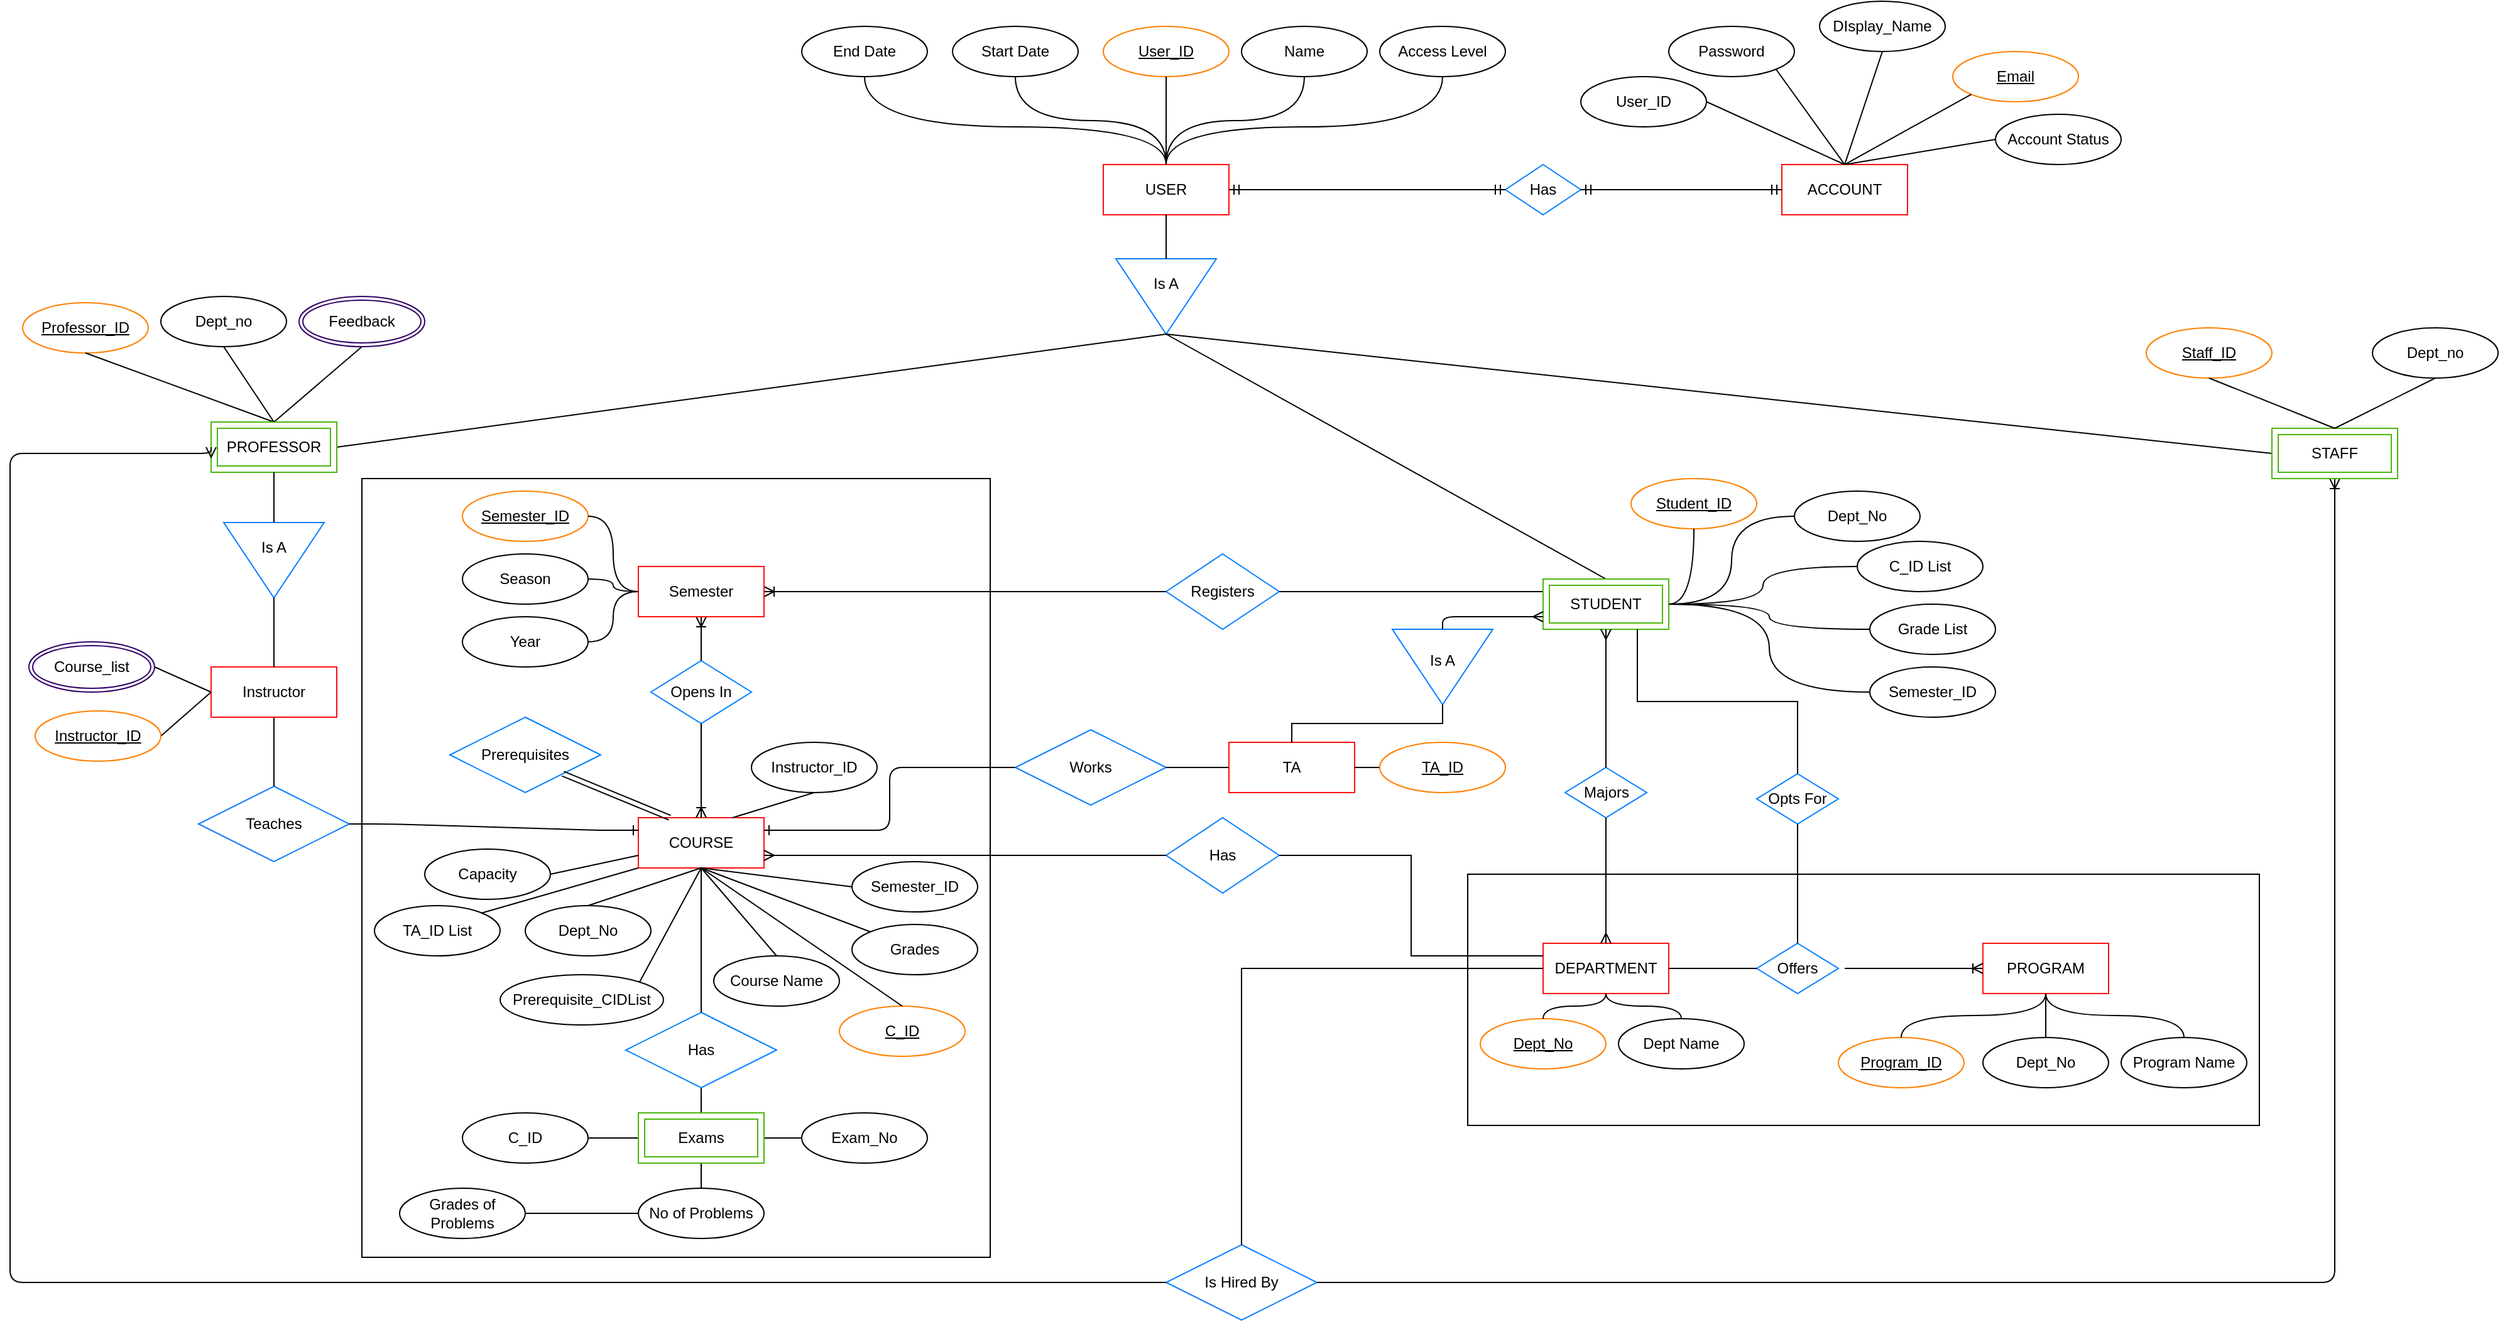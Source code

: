 <mxfile version="12.8.1" type="device"><diagram id="3O5Ed2rBPU1jl6NDNWQ3" name="Page-1"><mxGraphModel dx="1449" dy="684" grid="1" gridSize="10" guides="1" tooltips="1" connect="1" arrows="1" fold="1" page="1" pageScale="1" pageWidth="850" pageHeight="1100" math="0" shadow="0"><root><mxCell id="0"/><mxCell id="1" parent="0"/><mxCell id="qPKZHBWJ75h0LI51teqi-63" value="" style="rounded=0;whiteSpace=wrap;html=1;" parent="1" vertex="1"><mxGeometry x="1470" y="720" width="630" height="200" as="geometry"/></mxCell><mxCell id="MJe1ZWi5OxyNllu6gjqM-117" value="" style="rounded=0;whiteSpace=wrap;html=1;" parent="1" vertex="1"><mxGeometry x="590" y="405" width="500" height="620" as="geometry"/></mxCell><mxCell id="MJe1ZWi5OxyNllu6gjqM-1" value="USER" style="whiteSpace=wrap;html=1;align=center;strokeColor=#FC0F0F;" parent="1" vertex="1"><mxGeometry x="1180" y="155" width="100" height="40" as="geometry"/></mxCell><mxCell id="MJe1ZWi5OxyNllu6gjqM-2" value="User_ID" style="ellipse;whiteSpace=wrap;html=1;align=center;fontStyle=4;strokeColor=#FF8000;" parent="1" vertex="1"><mxGeometry x="1180" y="45" width="100" height="40" as="geometry"/></mxCell><mxCell id="MJe1ZWi5OxyNllu6gjqM-3" value="Start Date" style="ellipse;whiteSpace=wrap;html=1;align=center;" parent="1" vertex="1"><mxGeometry x="1060" y="45" width="100" height="40" as="geometry"/></mxCell><mxCell id="MJe1ZWi5OxyNllu6gjqM-4" value="End Date" style="ellipse;whiteSpace=wrap;html=1;align=center;" parent="1" vertex="1"><mxGeometry x="940" y="45" width="100" height="40" as="geometry"/></mxCell><mxCell id="MJe1ZWi5OxyNllu6gjqM-8" value="Name" style="ellipse;whiteSpace=wrap;html=1;align=center;" parent="1" vertex="1"><mxGeometry x="1290" y="45" width="100" height="40" as="geometry"/></mxCell><mxCell id="MJe1ZWi5OxyNllu6gjqM-9" value="Access Level" style="ellipse;whiteSpace=wrap;html=1;align=center;" parent="1" vertex="1"><mxGeometry x="1400" y="45" width="100" height="40" as="geometry"/></mxCell><mxCell id="MJe1ZWi5OxyNllu6gjqM-21" value="" style="endArrow=none;html=1;rounded=0;exitX=0.5;exitY=1;exitDx=0;exitDy=0;entryX=0.5;entryY=0;entryDx=0;entryDy=0;edgeStyle=orthogonalEdgeStyle;curved=1;" parent="1" source="MJe1ZWi5OxyNllu6gjqM-4" target="MJe1ZWi5OxyNllu6gjqM-1" edge="1"><mxGeometry relative="1" as="geometry"><mxPoint x="1100" y="285" as="sourcePoint"/><mxPoint x="1260" y="285" as="targetPoint"/><Array as="points"><mxPoint x="990" y="125"/><mxPoint x="1230" y="125"/></Array></mxGeometry></mxCell><mxCell id="MJe1ZWi5OxyNllu6gjqM-22" value="" style="endArrow=none;html=1;rounded=0;exitX=0.5;exitY=1;exitDx=0;exitDy=0;entryX=0.5;entryY=0;entryDx=0;entryDy=0;edgeStyle=orthogonalEdgeStyle;curved=1;" parent="1" source="MJe1ZWi5OxyNllu6gjqM-3" target="MJe1ZWi5OxyNllu6gjqM-1" edge="1"><mxGeometry relative="1" as="geometry"><mxPoint x="1100" y="285" as="sourcePoint"/><mxPoint x="1260" y="285" as="targetPoint"/></mxGeometry></mxCell><mxCell id="MJe1ZWi5OxyNllu6gjqM-23" value="" style="endArrow=none;html=1;rounded=0;exitX=0.5;exitY=1;exitDx=0;exitDy=0;entryX=0.5;entryY=0;entryDx=0;entryDy=0;" parent="1" source="MJe1ZWi5OxyNllu6gjqM-2" target="MJe1ZWi5OxyNllu6gjqM-1" edge="1"><mxGeometry relative="1" as="geometry"><mxPoint x="1100" y="285" as="sourcePoint"/><mxPoint x="1260" y="285" as="targetPoint"/></mxGeometry></mxCell><mxCell id="MJe1ZWi5OxyNllu6gjqM-24" value="" style="endArrow=none;html=1;rounded=0;exitX=0.5;exitY=0;exitDx=0;exitDy=0;entryX=0.5;entryY=1;entryDx=0;entryDy=0;edgeStyle=orthogonalEdgeStyle;curved=1;" parent="1" source="MJe1ZWi5OxyNllu6gjqM-1" target="MJe1ZWi5OxyNllu6gjqM-8" edge="1"><mxGeometry relative="1" as="geometry"><mxPoint x="1100" y="285" as="sourcePoint"/><mxPoint x="1260" y="285" as="targetPoint"/></mxGeometry></mxCell><mxCell id="MJe1ZWi5OxyNllu6gjqM-25" value="" style="endArrow=none;html=1;rounded=0;entryX=0.5;entryY=1;entryDx=0;entryDy=0;exitX=0.5;exitY=0;exitDx=0;exitDy=0;edgeStyle=orthogonalEdgeStyle;curved=1;" parent="1" source="MJe1ZWi5OxyNllu6gjqM-1" target="MJe1ZWi5OxyNllu6gjqM-9" edge="1"><mxGeometry relative="1" as="geometry"><mxPoint x="1100" y="285" as="sourcePoint"/><mxPoint x="1260" y="285" as="targetPoint"/><Array as="points"><mxPoint x="1230" y="125"/><mxPoint x="1450" y="125"/></Array></mxGeometry></mxCell><mxCell id="MJe1ZWi5OxyNllu6gjqM-26" value="ACCOUNT" style="whiteSpace=wrap;html=1;align=center;strokeColor=#FC0F0F;" parent="1" vertex="1"><mxGeometry x="1720" y="155" width="100" height="40" as="geometry"/></mxCell><mxCell id="MJe1ZWi5OxyNllu6gjqM-27" value="Has" style="shape=rhombus;perimeter=rhombusPerimeter;whiteSpace=wrap;html=1;align=center;strokeColor=#007FFF;" parent="1" vertex="1"><mxGeometry x="1500" y="155" width="60" height="40" as="geometry"/></mxCell><mxCell id="MJe1ZWi5OxyNllu6gjqM-28" value="" style="edgeStyle=entityRelationEdgeStyle;fontSize=12;html=1;endArrow=ERmandOne;startArrow=ERmandOne;exitX=1;exitY=0.5;exitDx=0;exitDy=0;entryX=0;entryY=0.5;entryDx=0;entryDy=0;" parent="1" source="MJe1ZWi5OxyNllu6gjqM-1" target="MJe1ZWi5OxyNllu6gjqM-27" edge="1"><mxGeometry width="100" height="100" relative="1" as="geometry"><mxPoint x="1340" y="305" as="sourcePoint"/><mxPoint x="1440" y="205" as="targetPoint"/></mxGeometry></mxCell><mxCell id="MJe1ZWi5OxyNllu6gjqM-29" value="" style="edgeStyle=entityRelationEdgeStyle;fontSize=12;html=1;endArrow=ERmandOne;startArrow=ERmandOne;exitX=1;exitY=0.5;exitDx=0;exitDy=0;entryX=0;entryY=0.5;entryDx=0;entryDy=0;" parent="1" source="MJe1ZWi5OxyNllu6gjqM-27" target="MJe1ZWi5OxyNllu6gjqM-26" edge="1"><mxGeometry width="100" height="100" relative="1" as="geometry"><mxPoint x="1560" y="245" as="sourcePoint"/><mxPoint x="1780" y="245" as="targetPoint"/></mxGeometry></mxCell><mxCell id="MJe1ZWi5OxyNllu6gjqM-30" value="Account Status" style="ellipse;whiteSpace=wrap;html=1;align=center;" parent="1" vertex="1"><mxGeometry x="1890" y="115" width="100" height="40" as="geometry"/></mxCell><mxCell id="MJe1ZWi5OxyNllu6gjqM-31" value="Email" style="ellipse;whiteSpace=wrap;html=1;align=center;fontStyle=4;strokeColor=#FF8000;" parent="1" vertex="1"><mxGeometry x="1856" y="65" width="100" height="40" as="geometry"/></mxCell><mxCell id="MJe1ZWi5OxyNllu6gjqM-32" value="DIsplay_Name" style="ellipse;whiteSpace=wrap;html=1;align=center;" parent="1" vertex="1"><mxGeometry x="1750" y="25" width="100" height="40" as="geometry"/></mxCell><mxCell id="MJe1ZWi5OxyNllu6gjqM-33" value="Password" style="ellipse;whiteSpace=wrap;html=1;align=center;" parent="1" vertex="1"><mxGeometry x="1630" y="45" width="100" height="40" as="geometry"/></mxCell><mxCell id="MJe1ZWi5OxyNllu6gjqM-34" value="" style="endArrow=none;html=1;rounded=0;exitX=1;exitY=1;exitDx=0;exitDy=0;entryX=0.5;entryY=0;entryDx=0;entryDy=0;" parent="1" source="MJe1ZWi5OxyNllu6gjqM-33" target="MJe1ZWi5OxyNllu6gjqM-26" edge="1"><mxGeometry relative="1" as="geometry"><mxPoint x="1310" y="255" as="sourcePoint"/><mxPoint x="1470" y="255" as="targetPoint"/></mxGeometry></mxCell><mxCell id="MJe1ZWi5OxyNllu6gjqM-35" value="" style="endArrow=none;html=1;rounded=0;exitX=0.5;exitY=1;exitDx=0;exitDy=0;entryX=0.5;entryY=0;entryDx=0;entryDy=0;" parent="1" source="MJe1ZWi5OxyNllu6gjqM-32" target="MJe1ZWi5OxyNllu6gjqM-26" edge="1"><mxGeometry relative="1" as="geometry"><mxPoint x="1310" y="255" as="sourcePoint"/><mxPoint x="1470" y="255" as="targetPoint"/></mxGeometry></mxCell><mxCell id="MJe1ZWi5OxyNllu6gjqM-36" value="&lt;span style=&quot;color: rgba(0 , 0 , 0 , 0) ; font-family: monospace ; font-size: 0px&quot;&gt;%3CmxGraphModel%3E%3Croot%3E%3CmxCell%20id%3D%220%22%2F%3E%3CmxCell%20id%3D%221%22%20parent%3D%220%22%2F%3E%3CmxCell%20id%3D%222%22%20value%3D%22%22%20style%3D%22endArrow%3Dnone%3Bhtml%3D1%3Brounded%3D0%3BexitX%3D0.5%3BexitY%3D1%3BexitDx%3D0%3BexitDy%3D0%3BentryX%3D0.5%3BentryY%3D0%3BentryDx%3D0%3BentryDy%3D0%3B%22%20edge%3D%221%22%20parent%3D%221%22%3E%3CmxGeometry%20relative%3D%221%22%20as%3D%22geometry%22%3E%3CmxPoint%20x%3D%221410%22%20y%3D%2270%22%20as%3D%22sourcePoint%22%2F%3E%3CmxPoint%20x%3D%221390%22%20y%3D%22150%22%20as%3D%22targetPoint%22%2F%3E%3C%2FmxGeometry%3E%3C%2FmxCell%3E%3C%2Froot%3E%3C%2FmxGraphModel%3E&lt;/span&gt;&lt;span style=&quot;color: rgba(0 , 0 , 0 , 0) ; font-family: monospace ; font-size: 0px&quot;&gt;%3CmxGraphModel%3E%3Croot%3E%3CmxCell%20id%3D%220%22%2F%3E%3CmxCell%20id%3D%221%22%20parent%3D%220%22%2F%3E%3CmxCell%20id%3D%222%22%20value%3D%22%22%20style%3D%22endArrow%3Dnone%3Bhtml%3D1%3Brounded%3D0%3BexitX%3D0.5%3BexitY%3D1%3BexitDx%3D0%3BexitDy%3D0%3BentryX%3D0.5%3BentryY%3D0%3BentryDx%3D0%3BentryDy%3D0%3B%22%20edge%3D%221%22%20parent%3D%221%22%3E%3CmxGeometry%20relative%3D%221%22%20as%3D%22geometry%22%3E%3CmxPoint%20x%3D%221410%22%20y%3D%2270%22%20as%3D%22sourcePoint%22%2F%3E%3CmxPoint%20x%3D%221390%22%20y%3D%22150%22%20as%3D%22targetPoint%22%2F%3E%3C%2FmxGeometry%3E%3C%2FmxCell%3E%3C%2Froot%3E%3C%2FmxGraphModel%3E&lt;/span&gt;" style="text;html=1;align=center;verticalAlign=middle;resizable=0;points=[];autosize=1;" parent="1" vertex="1"><mxGeometry x="1836" y="127" width="20" height="20" as="geometry"/></mxCell><mxCell id="MJe1ZWi5OxyNllu6gjqM-37" value="" style="endArrow=none;html=1;rounded=0;exitX=0;exitY=1;exitDx=0;exitDy=0;entryX=0.5;entryY=0;entryDx=0;entryDy=0;" parent="1" source="MJe1ZWi5OxyNllu6gjqM-31" target="MJe1ZWi5OxyNllu6gjqM-26" edge="1"><mxGeometry relative="1" as="geometry"><mxPoint x="1800" y="85" as="sourcePoint"/><mxPoint x="1780" y="165" as="targetPoint"/></mxGeometry></mxCell><mxCell id="MJe1ZWi5OxyNllu6gjqM-38" value="" style="endArrow=none;html=1;rounded=0;exitX=0;exitY=0.5;exitDx=0;exitDy=0;entryX=0.5;entryY=0;entryDx=0;entryDy=0;" parent="1" source="MJe1ZWi5OxyNllu6gjqM-30" target="MJe1ZWi5OxyNllu6gjqM-26" edge="1"><mxGeometry relative="1" as="geometry"><mxPoint x="1870" y="85" as="sourcePoint"/><mxPoint x="1780" y="165" as="targetPoint"/></mxGeometry></mxCell><mxCell id="MJe1ZWi5OxyNllu6gjqM-39" value="" style="triangle;whiteSpace=wrap;html=1;rotation=90;strokeColor=#007FFF;" parent="1" vertex="1"><mxGeometry x="1200" y="220" width="60" height="80" as="geometry"/></mxCell><mxCell id="MJe1ZWi5OxyNllu6gjqM-40" value="Is A" style="text;html=1;strokeColor=none;fillColor=none;align=center;verticalAlign=middle;whiteSpace=wrap;rounded=0;" parent="1" vertex="1"><mxGeometry x="1210" y="240" width="40" height="20" as="geometry"/></mxCell><mxCell id="MJe1ZWi5OxyNllu6gjqM-41" value="" style="endArrow=none;html=1;rounded=0;exitX=0.5;exitY=1;exitDx=0;exitDy=0;entryX=0;entryY=0.5;entryDx=0;entryDy=0;" parent="1" source="MJe1ZWi5OxyNllu6gjqM-1" target="MJe1ZWi5OxyNllu6gjqM-39" edge="1"><mxGeometry relative="1" as="geometry"><mxPoint x="860" y="335" as="sourcePoint"/><mxPoint x="1020" y="335" as="targetPoint"/></mxGeometry></mxCell><mxCell id="MJe1ZWi5OxyNllu6gjqM-46" value="" style="endArrow=none;html=1;rounded=0;exitX=0.5;exitY=0;exitDx=0;exitDy=0;entryX=1;entryY=0.5;entryDx=0;entryDy=0;" parent="1" source="qPKZHBWJ75h0LI51teqi-9" target="MJe1ZWi5OxyNllu6gjqM-39" edge="1"><mxGeometry relative="1" as="geometry"><mxPoint x="1530" y="495" as="sourcePoint"/><mxPoint x="1530" y="305" as="targetPoint"/></mxGeometry></mxCell><mxCell id="MJe1ZWi5OxyNllu6gjqM-47" value="" style="endArrow=none;html=1;rounded=0;exitX=1;exitY=0.5;exitDx=0;exitDy=0;entryX=1;entryY=0.5;entryDx=0;entryDy=0;" parent="1" source="qPKZHBWJ75h0LI51teqi-8" target="MJe1ZWi5OxyNllu6gjqM-39" edge="1"><mxGeometry relative="1" as="geometry"><mxPoint x="600" y="385" as="sourcePoint"/><mxPoint x="1300" y="325" as="targetPoint"/></mxGeometry></mxCell><mxCell id="MJe1ZWi5OxyNllu6gjqM-48" value="" style="endArrow=none;html=1;rounded=0;exitX=0;exitY=0.5;exitDx=0;exitDy=0;entryX=1;entryY=0.5;entryDx=0;entryDy=0;" parent="1" source="qPKZHBWJ75h0LI51teqi-11" target="MJe1ZWi5OxyNllu6gjqM-39" edge="1"><mxGeometry relative="1" as="geometry"><mxPoint x="2160" y="385" as="sourcePoint"/><mxPoint x="1530" y="315" as="targetPoint"/></mxGeometry></mxCell><mxCell id="MJe1ZWi5OxyNllu6gjqM-49" value="&lt;span&gt;Dept_No&lt;/span&gt;" style="ellipse;whiteSpace=wrap;html=1;align=center;" parent="1" vertex="1"><mxGeometry x="1730" y="415" width="100" height="40" as="geometry"/></mxCell><mxCell id="MJe1ZWi5OxyNllu6gjqM-50" value="C_ID List" style="ellipse;whiteSpace=wrap;html=1;align=center;" parent="1" vertex="1"><mxGeometry x="1780" y="455" width="100" height="40" as="geometry"/></mxCell><mxCell id="MJe1ZWi5OxyNllu6gjqM-51" value="Grade List" style="ellipse;whiteSpace=wrap;html=1;align=center;" parent="1" vertex="1"><mxGeometry x="1790" y="505" width="100" height="40" as="geometry"/></mxCell><mxCell id="MJe1ZWi5OxyNllu6gjqM-52" value="" style="endArrow=none;html=1;rounded=0;entryX=1;entryY=0.5;entryDx=0;entryDy=0;exitX=0;exitY=0.5;exitDx=0;exitDy=0;edgeStyle=orthogonalEdgeStyle;curved=1;" parent="1" source="MJe1ZWi5OxyNllu6gjqM-51" target="qPKZHBWJ75h0LI51teqi-9" edge="1"><mxGeometry relative="1" as="geometry"><mxPoint x="1970" y="665" as="sourcePoint"/><mxPoint x="1710" y="515" as="targetPoint"/></mxGeometry></mxCell><mxCell id="MJe1ZWi5OxyNllu6gjqM-54" value="" style="endArrow=none;html=1;rounded=0;exitX=0;exitY=0.5;exitDx=0;exitDy=0;entryX=1;entryY=0.5;entryDx=0;entryDy=0;edgeStyle=orthogonalEdgeStyle;curved=1;" parent="1" source="MJe1ZWi5OxyNllu6gjqM-49" target="qPKZHBWJ75h0LI51teqi-9" edge="1"><mxGeometry relative="1" as="geometry"><mxPoint x="1580" y="525" as="sourcePoint"/><mxPoint x="1710" y="515" as="targetPoint"/></mxGeometry></mxCell><mxCell id="MJe1ZWi5OxyNllu6gjqM-55" value="DEPARTMENT" style="whiteSpace=wrap;html=1;align=center;strokeColor=#FC0F0F;" parent="1" vertex="1"><mxGeometry x="1530" y="775" width="100" height="40" as="geometry"/></mxCell><mxCell id="MJe1ZWi5OxyNllu6gjqM-56" value="Majors" style="shape=rhombus;perimeter=rhombusPerimeter;whiteSpace=wrap;html=1;align=center;strokeColor=#007FFF;" parent="1" vertex="1"><mxGeometry x="1547.5" y="635" width="65" height="40" as="geometry"/></mxCell><mxCell id="MJe1ZWi5OxyNllu6gjqM-60" value="Dept_No" style="ellipse;whiteSpace=wrap;html=1;align=center;fontStyle=4;strokeColor=#FF8000;" parent="1" vertex="1"><mxGeometry x="1480" y="835" width="100" height="40" as="geometry"/></mxCell><mxCell id="MJe1ZWi5OxyNllu6gjqM-62" value="Dept Name" style="ellipse;whiteSpace=wrap;html=1;align=center;" parent="1" vertex="1"><mxGeometry x="1590" y="835" width="100" height="40" as="geometry"/></mxCell><mxCell id="MJe1ZWi5OxyNllu6gjqM-63" value="" style="endArrow=none;html=1;rounded=0;exitX=0.5;exitY=0;exitDx=0;exitDy=0;entryX=0.5;entryY=1;entryDx=0;entryDy=0;edgeStyle=orthogonalEdgeStyle;curved=1;" parent="1" source="MJe1ZWi5OxyNllu6gjqM-60" target="MJe1ZWi5OxyNllu6gjqM-55" edge="1"><mxGeometry relative="1" as="geometry"><mxPoint x="2050" y="815" as="sourcePoint"/><mxPoint x="2210" y="815" as="targetPoint"/></mxGeometry></mxCell><mxCell id="MJe1ZWi5OxyNllu6gjqM-64" value="" style="endArrow=none;html=1;rounded=0;exitX=0.5;exitY=0;exitDx=0;exitDy=0;entryX=0.5;entryY=1;entryDx=0;entryDy=0;edgeStyle=orthogonalEdgeStyle;curved=1;" parent="1" source="MJe1ZWi5OxyNllu6gjqM-62" target="MJe1ZWi5OxyNllu6gjqM-55" edge="1"><mxGeometry relative="1" as="geometry"><mxPoint x="1940" y="915" as="sourcePoint"/><mxPoint x="1990" y="865" as="targetPoint"/></mxGeometry></mxCell><mxCell id="MJe1ZWi5OxyNllu6gjqM-68" value="Opts For" style="shape=rhombus;perimeter=rhombusPerimeter;whiteSpace=wrap;html=1;align=center;strokeColor=#007FFF;" parent="1" vertex="1"><mxGeometry x="1700" y="640" width="65" height="40" as="geometry"/></mxCell><mxCell id="MJe1ZWi5OxyNllu6gjqM-70" value="PROGRAM" style="whiteSpace=wrap;html=1;align=center;strokeColor=#FC0F0F;" parent="1" vertex="1"><mxGeometry x="1880" y="775" width="100" height="40" as="geometry"/></mxCell><mxCell id="MJe1ZWi5OxyNllu6gjqM-71" value="" style="edgeStyle=entityRelationEdgeStyle;fontSize=12;html=1;endArrow=ERoneToMany;entryX=0;entryY=0.5;entryDx=0;entryDy=0;" parent="1" target="MJe1ZWi5OxyNllu6gjqM-70" edge="1"><mxGeometry width="100" height="100" relative="1" as="geometry"><mxPoint x="1770" y="795" as="sourcePoint"/><mxPoint x="1950" y="575" as="targetPoint"/></mxGeometry></mxCell><mxCell id="MJe1ZWi5OxyNllu6gjqM-72" value="Offers" style="shape=rhombus;perimeter=rhombusPerimeter;whiteSpace=wrap;html=1;align=center;strokeColor=#007FFF;" parent="1" vertex="1"><mxGeometry x="1700" y="775" width="65" height="40" as="geometry"/></mxCell><mxCell id="MJe1ZWi5OxyNllu6gjqM-73" value="" style="endArrow=none;html=1;rounded=0;exitX=1;exitY=0.5;exitDx=0;exitDy=0;entryX=0;entryY=0.5;entryDx=0;entryDy=0;" parent="1" source="MJe1ZWi5OxyNllu6gjqM-55" target="MJe1ZWi5OxyNllu6gjqM-72" edge="1"><mxGeometry relative="1" as="geometry"><mxPoint x="1690" y="615" as="sourcePoint"/><mxPoint x="1850" y="615" as="targetPoint"/></mxGeometry></mxCell><mxCell id="MJe1ZWi5OxyNllu6gjqM-76" value="Dept_No" style="ellipse;whiteSpace=wrap;html=1;align=center;" parent="1" vertex="1"><mxGeometry x="1880" y="850" width="100" height="40" as="geometry"/></mxCell><mxCell id="MJe1ZWi5OxyNllu6gjqM-77" value="Program Name" style="ellipse;whiteSpace=wrap;html=1;align=center;" parent="1" vertex="1"><mxGeometry x="1990" y="850" width="100" height="40" as="geometry"/></mxCell><mxCell id="MJe1ZWi5OxyNllu6gjqM-79" value="Program_ID" style="ellipse;whiteSpace=wrap;html=1;align=center;fontStyle=4;strokeColor=#FF8000;" parent="1" vertex="1"><mxGeometry x="1765" y="850" width="100" height="40" as="geometry"/></mxCell><mxCell id="MJe1ZWi5OxyNllu6gjqM-83" value="" style="endArrow=none;html=1;rounded=0;exitX=1;exitY=0.5;exitDx=0;exitDy=0;entryX=0;entryY=0.5;entryDx=0;entryDy=0;edgeStyle=orthogonalEdgeStyle;curved=1;" parent="1" source="qPKZHBWJ75h0LI51teqi-9" target="MJe1ZWi5OxyNllu6gjqM-50" edge="1"><mxGeometry relative="1" as="geometry"><mxPoint x="1710" y="515" as="sourcePoint"/><mxPoint x="1850" y="615" as="targetPoint"/></mxGeometry></mxCell><mxCell id="MJe1ZWi5OxyNllu6gjqM-85" value="Registers" style="shape=rhombus;perimeter=rhombusPerimeter;whiteSpace=wrap;html=1;align=center;strokeColor=#007FFF;" parent="1" vertex="1"><mxGeometry x="1230" y="465" width="90" height="60" as="geometry"/></mxCell><mxCell id="MJe1ZWi5OxyNllu6gjqM-86" value="" style="endArrow=none;html=1;rounded=0;entryX=0;entryY=0.25;entryDx=0;entryDy=0;exitX=1;exitY=0.5;exitDx=0;exitDy=0;" parent="1" source="MJe1ZWi5OxyNllu6gjqM-85" target="qPKZHBWJ75h0LI51teqi-9" edge="1"><mxGeometry relative="1" as="geometry"><mxPoint x="1235" y="595" as="sourcePoint"/><mxPoint x="1480" y="515" as="targetPoint"/></mxGeometry></mxCell><mxCell id="MJe1ZWi5OxyNllu6gjqM-88" value="" style="fontSize=12;html=1;endArrow=ERoneToMany;exitX=0;exitY=0.5;exitDx=0;exitDy=0;entryX=1;entryY=0.5;entryDx=0;entryDy=0;" parent="1" source="MJe1ZWi5OxyNllu6gjqM-85" target="qPKZHBWJ75h0LI51teqi-61" edge="1"><mxGeometry width="100" height="100" relative="1" as="geometry"><mxPoint x="1120" y="495" as="sourcePoint"/><mxPoint x="910" y="495" as="targetPoint"/></mxGeometry></mxCell><mxCell id="MJe1ZWi5OxyNllu6gjqM-89" value="Season" style="ellipse;whiteSpace=wrap;html=1;align=center;" parent="1" vertex="1"><mxGeometry x="670" y="465" width="100" height="40" as="geometry"/></mxCell><mxCell id="MJe1ZWi5OxyNllu6gjqM-90" value="Year" style="ellipse;whiteSpace=wrap;html=1;align=center;" parent="1" vertex="1"><mxGeometry x="670" y="515" width="100" height="40" as="geometry"/></mxCell><mxCell id="MJe1ZWi5OxyNllu6gjqM-91" value="" style="endArrow=none;html=1;rounded=0;exitX=1;exitY=0.5;exitDx=0;exitDy=0;entryX=0;entryY=0.5;entryDx=0;entryDy=0;edgeStyle=orthogonalEdgeStyle;curved=1;" parent="1" source="MJe1ZWi5OxyNllu6gjqM-90" target="qPKZHBWJ75h0LI51teqi-61" edge="1"><mxGeometry relative="1" as="geometry"><mxPoint x="980" y="695" as="sourcePoint"/><mxPoint x="810" y="495" as="targetPoint"/></mxGeometry></mxCell><mxCell id="MJe1ZWi5OxyNllu6gjqM-92" value="" style="endArrow=none;html=1;rounded=0;exitX=1;exitY=0.5;exitDx=0;exitDy=0;entryX=0;entryY=0.5;entryDx=0;entryDy=0;edgeStyle=orthogonalEdgeStyle;curved=1;" parent="1" source="MJe1ZWi5OxyNllu6gjqM-89" target="qPKZHBWJ75h0LI51teqi-61" edge="1"><mxGeometry relative="1" as="geometry"><mxPoint x="780" y="525.0" as="sourcePoint"/><mxPoint x="810" y="495" as="targetPoint"/></mxGeometry></mxCell><mxCell id="MJe1ZWi5OxyNllu6gjqM-93" value="Opens In" style="shape=rhombus;perimeter=rhombusPerimeter;whiteSpace=wrap;html=1;align=center;strokeColor=#007FFF;" parent="1" vertex="1"><mxGeometry x="820" y="550" width="80" height="50" as="geometry"/></mxCell><mxCell id="MJe1ZWi5OxyNllu6gjqM-94" value="COURSE" style="whiteSpace=wrap;html=1;align=center;strokeColor=#FC0F0F;" parent="1" vertex="1"><mxGeometry x="810" y="675" width="100" height="40" as="geometry"/></mxCell><mxCell id="MJe1ZWi5OxyNllu6gjqM-95" value="" style="fontSize=12;html=1;endArrow=ERoneToMany;entryX=0.5;entryY=1;entryDx=0;entryDy=0;exitX=0.5;exitY=0;exitDx=0;exitDy=0;" parent="1" source="MJe1ZWi5OxyNllu6gjqM-93" target="qPKZHBWJ75h0LI51teqi-61" edge="1"><mxGeometry width="100" height="100" relative="1" as="geometry"><mxPoint x="900" y="545" as="sourcePoint"/><mxPoint x="860" y="515" as="targetPoint"/></mxGeometry></mxCell><mxCell id="MJe1ZWi5OxyNllu6gjqM-96" value="" style="fontSize=12;html=1;endArrow=ERoneToMany;exitX=0.5;exitY=1;exitDx=0;exitDy=0;entryX=0.5;entryY=0;entryDx=0;entryDy=0;" parent="1" source="MJe1ZWi5OxyNllu6gjqM-93" target="MJe1ZWi5OxyNllu6gjqM-94" edge="1"><mxGeometry width="100" height="100" relative="1" as="geometry"><mxPoint x="870" y="525.0" as="sourcePoint"/><mxPoint x="870" y="585" as="targetPoint"/></mxGeometry></mxCell><mxCell id="MJe1ZWi5OxyNllu6gjqM-97" value="C_ID" style="ellipse;whiteSpace=wrap;html=1;align=center;fontStyle=4;strokeColor=#FF8000;" parent="1" vertex="1"><mxGeometry x="970" y="825" width="100" height="40" as="geometry"/></mxCell><mxCell id="MJe1ZWi5OxyNllu6gjqM-98" value="Course Name" style="ellipse;whiteSpace=wrap;html=1;align=center;" parent="1" vertex="1"><mxGeometry x="870" y="785" width="100" height="40" as="geometry"/></mxCell><mxCell id="MJe1ZWi5OxyNllu6gjqM-99" value="Capacity" style="ellipse;whiteSpace=wrap;html=1;align=center;" parent="1" vertex="1"><mxGeometry x="640" y="700" width="100" height="40" as="geometry"/></mxCell><mxCell id="MJe1ZWi5OxyNllu6gjqM-103" value="" style="endArrow=none;html=1;rounded=0;exitX=0.5;exitY=1;exitDx=0;exitDy=0;entryX=0.5;entryY=0;entryDx=0;entryDy=0;" parent="1" source="qPKZHBWJ75h0LI51teqi-109" target="qPKZHBWJ75h0LI51teqi-108" edge="1"><mxGeometry relative="1" as="geometry"><mxPoint x="950" y="535" as="sourcePoint"/><mxPoint x="860" y="910" as="targetPoint"/></mxGeometry></mxCell><mxCell id="MJe1ZWi5OxyNllu6gjqM-105" value="" style="endArrow=none;html=1;rounded=0;exitX=0.5;exitY=1;exitDx=0;exitDy=0;entryX=0.5;entryY=0;entryDx=0;entryDy=0;" parent="1" source="MJe1ZWi5OxyNllu6gjqM-94" target="MJe1ZWi5OxyNllu6gjqM-98" edge="1"><mxGeometry relative="1" as="geometry"><mxPoint x="870" y="725" as="sourcePoint"/><mxPoint x="940" y="785" as="targetPoint"/></mxGeometry></mxCell><mxCell id="MJe1ZWi5OxyNllu6gjqM-109" value="" style="endArrow=none;html=1;rounded=0;exitX=0;exitY=0.75;exitDx=0;exitDy=0;entryX=1;entryY=0.5;entryDx=0;entryDy=0;" parent="1" source="MJe1ZWi5OxyNllu6gjqM-94" target="MJe1ZWi5OxyNllu6gjqM-99" edge="1"><mxGeometry relative="1" as="geometry"><mxPoint x="870" y="725" as="sourcePoint"/><mxPoint x="750" y="765" as="targetPoint"/></mxGeometry></mxCell><mxCell id="MJe1ZWi5OxyNllu6gjqM-110" value="" style="endArrow=none;html=1;rounded=0;exitX=0.5;exitY=1;exitDx=0;exitDy=0;entryX=0.5;entryY=0;entryDx=0;entryDy=0;" parent="1" source="MJe1ZWi5OxyNllu6gjqM-94" target="MJe1ZWi5OxyNllu6gjqM-97" edge="1"><mxGeometry relative="1" as="geometry"><mxPoint x="870" y="725" as="sourcePoint"/><mxPoint x="870" y="845" as="targetPoint"/></mxGeometry></mxCell><mxCell id="MJe1ZWi5OxyNllu6gjqM-111" value="Grades" style="ellipse;whiteSpace=wrap;html=1;align=center;" parent="1" vertex="1"><mxGeometry x="980" y="760" width="100" height="40" as="geometry"/></mxCell><mxCell id="MJe1ZWi5OxyNllu6gjqM-112" value="No of Problems" style="ellipse;whiteSpace=wrap;html=1;align=center;" parent="1" vertex="1"><mxGeometry x="810" y="970" width="100" height="40" as="geometry"/></mxCell><mxCell id="MJe1ZWi5OxyNllu6gjqM-113" value="Grades of Problems" style="ellipse;whiteSpace=wrap;html=1;align=center;" parent="1" vertex="1"><mxGeometry x="620" y="970" width="100" height="40" as="geometry"/></mxCell><mxCell id="MJe1ZWi5OxyNllu6gjqM-114" value="" style="endArrow=none;html=1;rounded=0;exitX=0.5;exitY=1;exitDx=0;exitDy=0;entryX=0;entryY=0;entryDx=0;entryDy=0;" parent="1" source="MJe1ZWi5OxyNllu6gjqM-94" target="MJe1ZWi5OxyNllu6gjqM-111" edge="1"><mxGeometry relative="1" as="geometry"><mxPoint x="860" y="950" as="sourcePoint"/><mxPoint x="940" y="785" as="targetPoint"/></mxGeometry></mxCell><mxCell id="MJe1ZWi5OxyNllu6gjqM-115" value="" style="endArrow=none;html=1;rounded=0;exitX=0.5;exitY=1;exitDx=0;exitDy=0;entryX=0.5;entryY=0;entryDx=0;entryDy=0;" parent="1" source="qPKZHBWJ75h0LI51teqi-108" target="MJe1ZWi5OxyNllu6gjqM-112" edge="1"><mxGeometry relative="1" as="geometry"><mxPoint x="860" y="950" as="sourcePoint"/><mxPoint x="940" y="925" as="targetPoint"/></mxGeometry></mxCell><mxCell id="MJe1ZWi5OxyNllu6gjqM-116" value="" style="endArrow=none;html=1;rounded=0;exitX=0;exitY=0.5;exitDx=0;exitDy=0;entryX=1;entryY=0.5;entryDx=0;entryDy=0;" parent="1" source="MJe1ZWi5OxyNllu6gjqM-112" target="MJe1ZWi5OxyNllu6gjqM-113" edge="1"><mxGeometry relative="1" as="geometry"><mxPoint x="870" y="885" as="sourcePoint"/><mxPoint x="815" y="925" as="targetPoint"/></mxGeometry></mxCell><mxCell id="MJe1ZWi5OxyNllu6gjqM-122" value="User_ID" style="ellipse;whiteSpace=wrap;html=1;align=center;" parent="1" vertex="1"><mxGeometry x="1560" y="85" width="100" height="40" as="geometry"/></mxCell><mxCell id="MJe1ZWi5OxyNllu6gjqM-124" value="" style="endArrow=none;html=1;rounded=0;exitX=1;exitY=0.5;exitDx=0;exitDy=0;entryX=0.5;entryY=0;entryDx=0;entryDy=0;" parent="1" source="MJe1ZWi5OxyNllu6gjqM-122" target="MJe1ZWi5OxyNllu6gjqM-26" edge="1"><mxGeometry relative="1" as="geometry"><mxPoint x="1680" y="85" as="sourcePoint"/><mxPoint x="1780" y="165" as="targetPoint"/></mxGeometry></mxCell><mxCell id="MJe1ZWi5OxyNllu6gjqM-125" value="Teaches" style="shape=rhombus;perimeter=rhombusPerimeter;whiteSpace=wrap;html=1;align=center;strokeColor=#007FFF;" parent="1" vertex="1"><mxGeometry x="460" y="650" width="120" height="60" as="geometry"/></mxCell><mxCell id="MJe1ZWi5OxyNllu6gjqM-126" value="" style="endArrow=none;html=1;rounded=0;exitX=0.5;exitY=1;exitDx=0;exitDy=0;entryX=0.5;entryY=0;entryDx=0;entryDy=0;" parent="1" source="qPKZHBWJ75h0LI51teqi-70" target="MJe1ZWi5OxyNllu6gjqM-125" edge="1"><mxGeometry relative="1" as="geometry"><mxPoint x="520" y="400" as="sourcePoint"/><mxPoint x="550" y="528.33" as="targetPoint"/></mxGeometry></mxCell><mxCell id="MJe1ZWi5OxyNllu6gjqM-127" value="" style="edgeStyle=entityRelationEdgeStyle;fontSize=12;html=1;endArrow=ERone;endFill=1;exitX=1;exitY=0.5;exitDx=0;exitDy=0;entryX=0;entryY=0.25;entryDx=0;entryDy=0;" parent="1" source="MJe1ZWi5OxyNllu6gjqM-125" target="MJe1ZWi5OxyNllu6gjqM-94" edge="1"><mxGeometry width="100" height="100" relative="1" as="geometry"><mxPoint x="620" y="595" as="sourcePoint"/><mxPoint x="690" y="595" as="targetPoint"/></mxGeometry></mxCell><mxCell id="MJe1ZWi5OxyNllu6gjqM-130" value="" style="endArrow=none;html=1;rounded=0;exitX=0.5;exitY=1;exitDx=0;exitDy=0;entryX=0.5;entryY=0;entryDx=0;entryDy=0;" parent="1" source="qPKZHBWJ75h0LI51teqi-4" target="qPKZHBWJ75h0LI51teqi-8" edge="1"><mxGeometry relative="1" as="geometry"><mxPoint x="570" y="305" as="sourcePoint"/><mxPoint x="550" y="365" as="targetPoint"/></mxGeometry></mxCell><mxCell id="MJe1ZWi5OxyNllu6gjqM-131" value="" style="endArrow=none;html=1;rounded=0;exitX=1;exitY=0.5;exitDx=0;exitDy=0;entryX=0;entryY=0.5;entryDx=0;entryDy=0;" parent="1" source="qPKZHBWJ75h0LI51teqi-5" target="qPKZHBWJ75h0LI51teqi-70" edge="1"><mxGeometry relative="1" as="geometry"><mxPoint x="690" y="305" as="sourcePoint"/><mxPoint x="550" y="365" as="targetPoint"/></mxGeometry></mxCell><mxCell id="MJe1ZWi5OxyNllu6gjqM-132" value="Is Hired By" style="shape=rhombus;perimeter=rhombusPerimeter;whiteSpace=wrap;html=1;align=center;strokeColor=#007FFF;" parent="1" vertex="1"><mxGeometry x="1230" y="1015" width="120" height="60" as="geometry"/></mxCell><mxCell id="MJe1ZWi5OxyNllu6gjqM-136" value="" style="endArrow=none;html=1;rounded=0;exitX=0;exitY=0.5;exitDx=0;exitDy=0;entryX=0.5;entryY=0;entryDx=0;entryDy=0;edgeStyle=orthogonalEdgeStyle;" parent="1" source="MJe1ZWi5OxyNllu6gjqM-55" target="MJe1ZWi5OxyNllu6gjqM-132" edge="1"><mxGeometry relative="1" as="geometry"><mxPoint x="1570" y="615" as="sourcePoint"/><mxPoint x="1730" y="615" as="targetPoint"/></mxGeometry></mxCell><mxCell id="MJe1ZWi5OxyNllu6gjqM-139" value="" style="edgeStyle=orthogonalEdgeStyle;fontSize=12;html=1;endArrow=ERoneToMany;entryX=0.5;entryY=1;entryDx=0;entryDy=0;exitX=1;exitY=0.5;exitDx=0;exitDy=0;" parent="1" source="MJe1ZWi5OxyNllu6gjqM-132" target="qPKZHBWJ75h0LI51teqi-11" edge="1"><mxGeometry width="100" height="100" relative="1" as="geometry"><mxPoint x="1900" y="925" as="sourcePoint"/><mxPoint x="2210" y="405" as="targetPoint"/></mxGeometry></mxCell><mxCell id="MJe1ZWi5OxyNllu6gjqM-141" value="Prerequisites" style="shape=rhombus;perimeter=rhombusPerimeter;whiteSpace=wrap;html=1;align=center;strokeColor=#007FFF;" parent="1" vertex="1"><mxGeometry x="660" y="595" width="120" height="60" as="geometry"/></mxCell><mxCell id="MJe1ZWi5OxyNllu6gjqM-142" value="" style="shape=link;html=1;exitX=0.25;exitY=0;exitDx=0;exitDy=0;entryX=1;entryY=1;entryDx=0;entryDy=0;" parent="1" source="MJe1ZWi5OxyNllu6gjqM-94" target="MJe1ZWi5OxyNllu6gjqM-141" edge="1"><mxGeometry width="50" height="50" relative="1" as="geometry"><mxPoint x="1330" y="625" as="sourcePoint"/><mxPoint x="1380" y="575" as="targetPoint"/></mxGeometry></mxCell><mxCell id="MJe1ZWi5OxyNllu6gjqM-143" value="Has" style="shape=rhombus;perimeter=rhombusPerimeter;whiteSpace=wrap;html=1;align=center;strokeColor=#007FFF;" parent="1" vertex="1"><mxGeometry x="1230" y="675" width="90" height="60" as="geometry"/></mxCell><mxCell id="MJe1ZWi5OxyNllu6gjqM-148" value="" style="endArrow=none;html=1;rounded=0;exitX=1;exitY=0.5;exitDx=0;exitDy=0;entryX=0;entryY=0.25;entryDx=0;entryDy=0;edgeStyle=orthogonalEdgeStyle;" parent="1" source="MJe1ZWi5OxyNllu6gjqM-143" target="MJe1ZWi5OxyNllu6gjqM-55" edge="1"><mxGeometry relative="1" as="geometry"><mxPoint x="1280" y="655" as="sourcePoint"/><mxPoint x="1440" y="655" as="targetPoint"/></mxGeometry></mxCell><mxCell id="MJe1ZWi5OxyNllu6gjqM-149" value="" style="fontSize=12;html=1;endArrow=ERmany;exitX=0;exitY=0.5;exitDx=0;exitDy=0;entryX=1;entryY=0.75;entryDx=0;entryDy=0;edgeStyle=orthogonalEdgeStyle;" parent="1" source="MJe1ZWi5OxyNllu6gjqM-143" target="MJe1ZWi5OxyNllu6gjqM-94" edge="1"><mxGeometry width="100" height="100" relative="1" as="geometry"><mxPoint x="1010" y="705" as="sourcePoint"/><mxPoint x="1110" y="605" as="targetPoint"/></mxGeometry></mxCell><mxCell id="qPKZHBWJ75h0LI51teqi-3" value="Professor_ID" style="ellipse;whiteSpace=wrap;html=1;align=center;fontStyle=4;strokeColor=#FF8000;" parent="1" vertex="1"><mxGeometry x="320" y="265" width="100" height="40" as="geometry"/></mxCell><mxCell id="qPKZHBWJ75h0LI51teqi-4" value="Feedback" style="ellipse;shape=doubleEllipse;margin=3;whiteSpace=wrap;html=1;align=center;strokeColor=#330066;" parent="1" vertex="1"><mxGeometry x="540" y="260" width="100" height="40" as="geometry"/></mxCell><mxCell id="qPKZHBWJ75h0LI51teqi-5" value="Course_list" style="ellipse;shape=doubleEllipse;margin=3;whiteSpace=wrap;html=1;align=center;strokeColor=#330066;" parent="1" vertex="1"><mxGeometry x="325" y="535" width="100" height="40" as="geometry"/></mxCell><mxCell id="qPKZHBWJ75h0LI51teqi-7" value="" style="endArrow=none;html=1;rounded=0;exitX=0.5;exitY=1;exitDx=0;exitDy=0;entryX=0.5;entryY=0;entryDx=0;entryDy=0;" parent="1" source="qPKZHBWJ75h0LI51teqi-3" target="qPKZHBWJ75h0LI51teqi-8" edge="1"><mxGeometry relative="1" as="geometry"><mxPoint x="570" y="315" as="sourcePoint"/><mxPoint x="550" y="365" as="targetPoint"/></mxGeometry></mxCell><mxCell id="qPKZHBWJ75h0LI51teqi-8" value="PROFESSOR" style="shape=ext;margin=3;double=1;whiteSpace=wrap;html=1;align=center;strokeColor=#4CB50E;" parent="1" vertex="1"><mxGeometry x="470" y="360" width="100" height="40" as="geometry"/></mxCell><mxCell id="qPKZHBWJ75h0LI51teqi-9" value="STUDENT" style="shape=ext;margin=3;double=1;whiteSpace=wrap;html=1;align=center;strokeColor=#4CB50E;" parent="1" vertex="1"><mxGeometry x="1530" y="485" width="100" height="40" as="geometry"/></mxCell><mxCell id="qPKZHBWJ75h0LI51teqi-11" value="STAFF" style="shape=ext;margin=3;double=1;whiteSpace=wrap;html=1;align=center;strokeColor=#4CB50E;" parent="1" vertex="1"><mxGeometry x="2110" y="365" width="100" height="40" as="geometry"/></mxCell><mxCell id="qPKZHBWJ75h0LI51teqi-14" value="Staff_ID" style="ellipse;whiteSpace=wrap;html=1;align=center;fontStyle=4;strokeColor=#FF8000;" parent="1" vertex="1"><mxGeometry x="2010" y="285" width="100" height="40" as="geometry"/></mxCell><mxCell id="qPKZHBWJ75h0LI51teqi-15" value="" style="endArrow=none;html=1;rounded=0;exitX=0.5;exitY=0;exitDx=0;exitDy=0;entryX=0.5;entryY=1;entryDx=0;entryDy=0;" parent="1" source="qPKZHBWJ75h0LI51teqi-11" target="qPKZHBWJ75h0LI51teqi-14" edge="1"><mxGeometry relative="1" as="geometry"><mxPoint x="2050" y="145" as="sourcePoint"/><mxPoint x="1930" y="165" as="targetPoint"/></mxGeometry></mxCell><mxCell id="qPKZHBWJ75h0LI51teqi-17" value="Student_ID" style="ellipse;whiteSpace=wrap;html=1;align=center;fontStyle=4;strokeColor=#FF8000;" parent="1" vertex="1"><mxGeometry x="1600" y="405" width="100" height="40" as="geometry"/></mxCell><mxCell id="qPKZHBWJ75h0LI51teqi-20" value="" style="endArrow=none;html=1;rounded=0;entryX=0.5;entryY=1;entryDx=0;entryDy=0;exitX=1;exitY=0.5;exitDx=0;exitDy=0;edgeStyle=orthogonalEdgeStyle;curved=1;" parent="1" source="qPKZHBWJ75h0LI51teqi-9" target="qPKZHBWJ75h0LI51teqi-17" edge="1"><mxGeometry relative="1" as="geometry"><mxPoint x="1590" y="565" as="sourcePoint"/><mxPoint x="1750" y="565" as="targetPoint"/></mxGeometry></mxCell><mxCell id="qPKZHBWJ75h0LI51teqi-29" value="Dept_no" style="ellipse;whiteSpace=wrap;html=1;align=center;" parent="1" vertex="1"><mxGeometry x="2190" y="285" width="100" height="40" as="geometry"/></mxCell><mxCell id="qPKZHBWJ75h0LI51teqi-30" value="" style="endArrow=none;html=1;rounded=0;exitX=0.5;exitY=0;exitDx=0;exitDy=0;entryX=0.5;entryY=1;entryDx=0;entryDy=0;" parent="1" source="qPKZHBWJ75h0LI51teqi-11" target="qPKZHBWJ75h0LI51teqi-29" edge="1"><mxGeometry relative="1" as="geometry"><mxPoint x="2070" y="375" as="sourcePoint"/><mxPoint x="2000" y="335" as="targetPoint"/></mxGeometry></mxCell><mxCell id="qPKZHBWJ75h0LI51teqi-31" value="Dept_no" style="ellipse;whiteSpace=wrap;html=1;align=center;" parent="1" vertex="1"><mxGeometry x="430" y="260" width="100" height="40" as="geometry"/></mxCell><mxCell id="qPKZHBWJ75h0LI51teqi-33" value="" style="endArrow=none;html=1;rounded=0;exitX=0.5;exitY=1;exitDx=0;exitDy=0;entryX=0.5;entryY=0;entryDx=0;entryDy=0;" parent="1" source="qPKZHBWJ75h0LI51teqi-31" target="qPKZHBWJ75h0LI51teqi-8" edge="1"><mxGeometry relative="1" as="geometry"><mxPoint x="450" y="315" as="sourcePoint"/><mxPoint x="560" y="375" as="targetPoint"/></mxGeometry></mxCell><mxCell id="qPKZHBWJ75h0LI51teqi-38" value="" style="endArrow=none;html=1;rounded=0;entryX=0.5;entryY=1;entryDx=0;entryDy=0;exitX=0.5;exitY=0;exitDx=0;exitDy=0;" parent="1" source="MJe1ZWi5OxyNllu6gjqM-101" target="MJe1ZWi5OxyNllu6gjqM-94" edge="1"><mxGeometry relative="1" as="geometry"><mxPoint x="1170" y="545" as="sourcePoint"/><mxPoint x="1330" y="545" as="targetPoint"/></mxGeometry></mxCell><mxCell id="qPKZHBWJ75h0LI51teqi-43" value="Semester_ID" style="ellipse;whiteSpace=wrap;html=1;align=center;" parent="1" vertex="1"><mxGeometry x="1790" y="555" width="100" height="40" as="geometry"/></mxCell><mxCell id="qPKZHBWJ75h0LI51teqi-44" value="" style="endArrow=none;html=1;rounded=0;entryX=1;entryY=0.5;entryDx=0;entryDy=0;exitX=0;exitY=0.5;exitDx=0;exitDy=0;edgeStyle=orthogonalEdgeStyle;curved=1;" parent="1" source="qPKZHBWJ75h0LI51teqi-43" target="qPKZHBWJ75h0LI51teqi-9" edge="1"><mxGeometry relative="1" as="geometry"><mxPoint x="1800" y="535" as="sourcePoint"/><mxPoint x="1720" y="535" as="targetPoint"/></mxGeometry></mxCell><mxCell id="qPKZHBWJ75h0LI51teqi-45" value="Semester_ID" style="ellipse;whiteSpace=wrap;html=1;align=center;" parent="1" vertex="1"><mxGeometry x="980" y="710" width="100" height="40" as="geometry"/></mxCell><mxCell id="qPKZHBWJ75h0LI51teqi-46" value="" style="endArrow=none;html=1;rounded=0;exitX=0.5;exitY=1;exitDx=0;exitDy=0;entryX=0;entryY=0.5;entryDx=0;entryDy=0;" parent="1" source="MJe1ZWi5OxyNllu6gjqM-94" target="qPKZHBWJ75h0LI51teqi-45" edge="1"><mxGeometry relative="1" as="geometry"><mxPoint x="870" y="725" as="sourcePoint"/><mxPoint x="1040" y="825" as="targetPoint"/></mxGeometry></mxCell><mxCell id="qPKZHBWJ75h0LI51teqi-48" value="Semester_ID" style="ellipse;whiteSpace=wrap;html=1;align=center;fontStyle=4;strokeColor=#FF8000;" parent="1" vertex="1"><mxGeometry x="670" y="415" width="100" height="40" as="geometry"/></mxCell><mxCell id="qPKZHBWJ75h0LI51teqi-49" value="" style="endArrow=none;html=1;rounded=0;exitX=1;exitY=0.5;exitDx=0;exitDy=0;entryX=0;entryY=0.5;entryDx=0;entryDy=0;edgeStyle=orthogonalEdgeStyle;curved=1;" parent="1" source="qPKZHBWJ75h0LI51teqi-48" target="qPKZHBWJ75h0LI51teqi-61" edge="1"><mxGeometry relative="1" as="geometry"><mxPoint x="1170" y="545" as="sourcePoint"/><mxPoint x="810" y="495" as="targetPoint"/></mxGeometry></mxCell><mxCell id="qPKZHBWJ75h0LI51teqi-55" value="" style="edgeStyle=orthogonalEdgeStyle;fontSize=12;html=1;endArrow=ERmany;entryX=0;entryY=0.5;entryDx=0;entryDy=0;exitX=0;exitY=0.5;exitDx=0;exitDy=0;" parent="1" source="MJe1ZWi5OxyNllu6gjqM-132" target="qPKZHBWJ75h0LI51teqi-8" edge="1"><mxGeometry width="100" height="100" relative="1" as="geometry"><mxPoint x="1190" y="615" as="sourcePoint"/><mxPoint x="1290" y="515" as="targetPoint"/><Array as="points"><mxPoint x="310" y="1045"/><mxPoint x="310" y="385"/><mxPoint x="470" y="385"/></Array></mxGeometry></mxCell><mxCell id="qPKZHBWJ75h0LI51teqi-56" value="" style="fontSize=12;html=1;endArrow=ERmany;exitX=0.5;exitY=0;exitDx=0;exitDy=0;entryX=0.5;entryY=1;entryDx=0;entryDy=0;edgeStyle=orthogonalEdgeStyle;" parent="1" source="MJe1ZWi5OxyNllu6gjqM-56" target="qPKZHBWJ75h0LI51teqi-9" edge="1"><mxGeometry width="100" height="100" relative="1" as="geometry"><mxPoint x="1490" y="615" as="sourcePoint"/><mxPoint x="1590" y="515" as="targetPoint"/></mxGeometry></mxCell><mxCell id="qPKZHBWJ75h0LI51teqi-57" value="" style="fontSize=12;html=1;endArrow=ERmany;exitX=0.5;exitY=1;exitDx=0;exitDy=0;entryX=0.5;entryY=0;entryDx=0;entryDy=0;" parent="1" source="MJe1ZWi5OxyNllu6gjqM-56" target="MJe1ZWi5OxyNllu6gjqM-55" edge="1"><mxGeometry width="100" height="100" relative="1" as="geometry"><mxPoint x="1670" y="625" as="sourcePoint"/><mxPoint x="1670" y="555" as="targetPoint"/></mxGeometry></mxCell><mxCell id="qPKZHBWJ75h0LI51teqi-61" value="Semester" style="whiteSpace=wrap;html=1;align=center;strokeColor=#FC0F0F;" parent="1" vertex="1"><mxGeometry x="810" y="475" width="100" height="40" as="geometry"/></mxCell><mxCell id="qPKZHBWJ75h0LI51teqi-62" value="" style="endArrow=none;html=1;rounded=0;exitX=0.5;exitY=1;exitDx=0;exitDy=0;entryX=0.5;entryY=0;entryDx=0;entryDy=0;" parent="1" source="MJe1ZWi5OxyNllu6gjqM-68" target="MJe1ZWi5OxyNllu6gjqM-72" edge="1"><mxGeometry relative="1" as="geometry"><mxPoint x="1540" y="545" as="sourcePoint"/><mxPoint x="1700" y="545" as="targetPoint"/></mxGeometry></mxCell><mxCell id="qPKZHBWJ75h0LI51teqi-64" value="Prerequisite_CIDList" style="ellipse;whiteSpace=wrap;html=1;align=center;" parent="1" vertex="1"><mxGeometry x="700" y="800" width="130" height="40" as="geometry"/></mxCell><mxCell id="qPKZHBWJ75h0LI51teqi-65" value="" style="endArrow=none;html=1;rounded=0;exitX=1;exitY=0;exitDx=0;exitDy=0;entryX=0.5;entryY=1;entryDx=0;entryDy=0;" parent="1" source="qPKZHBWJ75h0LI51teqi-64" target="MJe1ZWi5OxyNllu6gjqM-94" edge="1"><mxGeometry relative="1" as="geometry"><mxPoint x="750" y="835" as="sourcePoint"/><mxPoint x="910" y="835" as="targetPoint"/></mxGeometry></mxCell><mxCell id="qPKZHBWJ75h0LI51teqi-67" value="" style="triangle;whiteSpace=wrap;html=1;rotation=90;strokeColor=#007FFF;" parent="1" vertex="1"><mxGeometry x="490" y="430" width="60" height="80" as="geometry"/></mxCell><mxCell id="qPKZHBWJ75h0LI51teqi-68" value="" style="endArrow=none;html=1;rounded=0;exitX=0.5;exitY=1;exitDx=0;exitDy=0;entryX=0;entryY=0.5;entryDx=0;entryDy=0;" parent="1" target="qPKZHBWJ75h0LI51teqi-67" edge="1"><mxGeometry relative="1" as="geometry"><mxPoint x="520" y="400" as="sourcePoint"/><mxPoint x="520" y="540" as="targetPoint"/></mxGeometry></mxCell><mxCell id="MJe1ZWi5OxyNllu6gjqM-101" value="Dept_No" style="ellipse;whiteSpace=wrap;html=1;align=center;" parent="1" vertex="1"><mxGeometry x="720" y="745" width="100" height="40" as="geometry"/></mxCell><mxCell id="qPKZHBWJ75h0LI51teqi-70" value="Instructor" style="whiteSpace=wrap;html=1;align=center;strokeColor=#FC0F0F;" parent="1" vertex="1"><mxGeometry x="470" y="555" width="100" height="40" as="geometry"/></mxCell><mxCell id="qPKZHBWJ75h0LI51teqi-72" value="" style="endArrow=none;html=1;rounded=0;exitX=1;exitY=0.5;exitDx=0;exitDy=0;entryX=0.5;entryY=0;entryDx=0;entryDy=0;" parent="1" source="qPKZHBWJ75h0LI51teqi-67" target="qPKZHBWJ75h0LI51teqi-70" edge="1"><mxGeometry relative="1" as="geometry"><mxPoint x="520" y="500" as="sourcePoint"/><mxPoint x="520" y="650" as="targetPoint"/></mxGeometry></mxCell><mxCell id="qPKZHBWJ75h0LI51teqi-73" value="Is A" style="text;html=1;strokeColor=none;fillColor=none;align=center;verticalAlign=middle;whiteSpace=wrap;rounded=0;" parent="1" vertex="1"><mxGeometry x="500" y="450" width="40" height="20" as="geometry"/></mxCell><mxCell id="qPKZHBWJ75h0LI51teqi-80" value="Works" style="shape=rhombus;perimeter=rhombusPerimeter;whiteSpace=wrap;html=1;align=center;strokeColor=#007FFF;" parent="1" vertex="1"><mxGeometry x="1110" y="605" width="120" height="60" as="geometry"/></mxCell><mxCell id="qPKZHBWJ75h0LI51teqi-81" value="" style="endArrow=none;html=1;rounded=0;exitX=0;exitY=0.5;exitDx=0;exitDy=0;entryX=1;entryY=0.5;entryDx=0;entryDy=0;" parent="1" source="qPKZHBWJ75h0LI51teqi-83" target="qPKZHBWJ75h0LI51teqi-80" edge="1"><mxGeometry relative="1" as="geometry"><mxPoint x="1460" y="485" as="sourcePoint"/><mxPoint x="1490" y="613.33" as="targetPoint"/></mxGeometry></mxCell><mxCell id="qPKZHBWJ75h0LI51teqi-82" value="" style="triangle;whiteSpace=wrap;html=1;rotation=90;strokeColor=#007FFF;" parent="1" vertex="1"><mxGeometry x="1420" y="515" width="60" height="80" as="geometry"/></mxCell><mxCell id="qPKZHBWJ75h0LI51teqi-83" value="TA" style="whiteSpace=wrap;html=1;align=center;strokeColor=#FC0F0F;" parent="1" vertex="1"><mxGeometry x="1280" y="615" width="100" height="40" as="geometry"/></mxCell><mxCell id="qPKZHBWJ75h0LI51teqi-84" value="" style="endArrow=none;html=1;rounded=0;exitX=1;exitY=0.5;exitDx=0;exitDy=0;entryX=0.5;entryY=0;entryDx=0;entryDy=0;edgeStyle=orthogonalEdgeStyle;" parent="1" source="qPKZHBWJ75h0LI51teqi-82" target="qPKZHBWJ75h0LI51teqi-83" edge="1"><mxGeometry relative="1" as="geometry"><mxPoint x="1460" y="585" as="sourcePoint"/><mxPoint x="1460" y="735" as="targetPoint"/></mxGeometry></mxCell><mxCell id="qPKZHBWJ75h0LI51teqi-85" value="Is A" style="text;html=1;strokeColor=none;fillColor=none;align=center;verticalAlign=middle;whiteSpace=wrap;rounded=0;" parent="1" vertex="1"><mxGeometry x="1430" y="540" width="40" height="20" as="geometry"/></mxCell><mxCell id="qPKZHBWJ75h0LI51teqi-86" value="" style="edgeStyle=orthogonalEdgeStyle;fontSize=12;html=1;endArrow=ERmany;entryX=0;entryY=0.75;entryDx=0;entryDy=0;exitX=0;exitY=0.5;exitDx=0;exitDy=0;strokeColor=#000305;" parent="1" source="qPKZHBWJ75h0LI51teqi-82" target="qPKZHBWJ75h0LI51teqi-9" edge="1"><mxGeometry width="100" height="100" relative="1" as="geometry"><mxPoint x="1170" y="675" as="sourcePoint"/><mxPoint x="1270" y="575" as="targetPoint"/></mxGeometry></mxCell><mxCell id="qPKZHBWJ75h0LI51teqi-88" value="" style="edgeStyle=orthogonalEdgeStyle;fontSize=12;html=1;endArrow=ERone;endFill=1;entryX=1;entryY=0.25;entryDx=0;entryDy=0;exitX=0;exitY=0.5;exitDx=0;exitDy=0;" parent="1" source="qPKZHBWJ75h0LI51teqi-80" target="MJe1ZWi5OxyNllu6gjqM-94" edge="1"><mxGeometry width="100" height="100" relative="1" as="geometry"><mxPoint x="1170" y="675" as="sourcePoint"/><mxPoint x="1270" y="575" as="targetPoint"/></mxGeometry></mxCell><mxCell id="qPKZHBWJ75h0LI51teqi-90" value="" style="endArrow=none;html=1;rounded=0;exitX=1;exitY=0.5;exitDx=0;exitDy=0;entryX=0;entryY=0.5;entryDx=0;entryDy=0;" parent="1" source="qPKZHBWJ75h0LI51teqi-83" target="qPKZHBWJ75h0LI51teqi-120" edge="1"><mxGeometry relative="1" as="geometry"><mxPoint x="1310" y="580" as="sourcePoint"/><mxPoint x="1410" y="635" as="targetPoint"/></mxGeometry></mxCell><mxCell id="qPKZHBWJ75h0LI51teqi-96" value="" style="endArrow=none;html=1;rounded=0;exitX=1;exitY=0.5;exitDx=0;exitDy=0;entryX=0;entryY=0.5;entryDx=0;entryDy=0;" parent="1" source="qPKZHBWJ75h0LI51teqi-119" target="qPKZHBWJ75h0LI51teqi-70" edge="1"><mxGeometry relative="1" as="geometry"><mxPoint x="425" y="610" as="sourcePoint"/><mxPoint x="475" y="640" as="targetPoint"/></mxGeometry></mxCell><mxCell id="qPKZHBWJ75h0LI51teqi-97" value="" style="endArrow=none;html=1;rounded=0;exitX=0.75;exitY=1;exitDx=0;exitDy=0;entryX=0.5;entryY=0;entryDx=0;entryDy=0;edgeStyle=orthogonalEdgeStyle;" parent="1" source="qPKZHBWJ75h0LI51teqi-9" target="MJe1ZWi5OxyNllu6gjqM-68" edge="1"><mxGeometry relative="1" as="geometry"><mxPoint x="1780" y="650" as="sourcePoint"/><mxPoint x="1940" y="650" as="targetPoint"/></mxGeometry></mxCell><mxCell id="qPKZHBWJ75h0LI51teqi-100" value="" style="endArrow=none;html=1;rounded=0;exitX=0.5;exitY=1;exitDx=0;exitDy=0;entryX=0.5;entryY=0;entryDx=0;entryDy=0;" parent="1" source="MJe1ZWi5OxyNllu6gjqM-70" target="MJe1ZWi5OxyNllu6gjqM-76" edge="1"><mxGeometry relative="1" as="geometry"><mxPoint x="1780" y="650" as="sourcePoint"/><mxPoint x="1940" y="650" as="targetPoint"/></mxGeometry></mxCell><mxCell id="qPKZHBWJ75h0LI51teqi-101" value="" style="endArrow=none;html=1;rounded=0;exitX=0.5;exitY=0;exitDx=0;exitDy=0;entryX=0.5;entryY=1;entryDx=0;entryDy=0;edgeStyle=orthogonalEdgeStyle;curved=1;" parent="1" source="MJe1ZWi5OxyNllu6gjqM-79" target="MJe1ZWi5OxyNllu6gjqM-70" edge="1"><mxGeometry relative="1" as="geometry"><mxPoint x="1780" y="650" as="sourcePoint"/><mxPoint x="1940" y="650" as="targetPoint"/></mxGeometry></mxCell><mxCell id="qPKZHBWJ75h0LI51teqi-102" value="" style="endArrow=none;html=1;rounded=0;exitX=0.5;exitY=0;exitDx=0;exitDy=0;entryX=0.5;entryY=1;entryDx=0;entryDy=0;edgeStyle=orthogonalEdgeStyle;curved=1;" parent="1" source="MJe1ZWi5OxyNllu6gjqM-77" target="MJe1ZWi5OxyNllu6gjqM-70" edge="1"><mxGeometry relative="1" as="geometry"><mxPoint x="1825" y="860.0" as="sourcePoint"/><mxPoint x="1940" y="825.0" as="targetPoint"/></mxGeometry></mxCell><mxCell id="qPKZHBWJ75h0LI51teqi-103" value="TA_ID List" style="ellipse;whiteSpace=wrap;html=1;align=center;" parent="1" vertex="1"><mxGeometry x="600" y="745" width="100" height="40" as="geometry"/></mxCell><mxCell id="qPKZHBWJ75h0LI51teqi-105" value="" style="endArrow=none;html=1;rounded=0;exitX=0;exitY=1;exitDx=0;exitDy=0;entryX=1;entryY=0;entryDx=0;entryDy=0;" parent="1" source="MJe1ZWi5OxyNllu6gjqM-94" target="qPKZHBWJ75h0LI51teqi-103" edge="1"><mxGeometry relative="1" as="geometry"><mxPoint x="950" y="650" as="sourcePoint"/><mxPoint x="1110" y="650" as="targetPoint"/></mxGeometry></mxCell><mxCell id="qPKZHBWJ75h0LI51teqi-106" value="Instructor_ID" style="ellipse;whiteSpace=wrap;html=1;align=center;" parent="1" vertex="1"><mxGeometry x="900" y="615" width="100" height="40" as="geometry"/></mxCell><mxCell id="qPKZHBWJ75h0LI51teqi-107" value="" style="endArrow=none;html=1;rounded=0;exitX=0.75;exitY=0;exitDx=0;exitDy=0;entryX=0.5;entryY=1;entryDx=0;entryDy=0;" parent="1" source="MJe1ZWi5OxyNllu6gjqM-94" target="qPKZHBWJ75h0LI51teqi-106" edge="1"><mxGeometry relative="1" as="geometry"><mxPoint x="950" y="650" as="sourcePoint"/><mxPoint x="1110" y="650" as="targetPoint"/></mxGeometry></mxCell><mxCell id="qPKZHBWJ75h0LI51teqi-108" value="EXAMS" style="whiteSpace=wrap;html=1;align=center;" parent="1" vertex="1"><mxGeometry x="810" y="910" width="100" height="40" as="geometry"/></mxCell><mxCell id="qPKZHBWJ75h0LI51teqi-109" value="Has" style="shape=rhombus;perimeter=rhombusPerimeter;whiteSpace=wrap;html=1;align=center;strokeColor=#007FFF;" parent="1" vertex="1"><mxGeometry x="800" y="830" width="120" height="60" as="geometry"/></mxCell><mxCell id="qPKZHBWJ75h0LI51teqi-110" value="" style="endArrow=none;html=1;rounded=0;exitX=0.5;exitY=1;exitDx=0;exitDy=0;entryX=0.5;entryY=0;entryDx=0;entryDy=0;" parent="1" source="MJe1ZWi5OxyNllu6gjqM-94" target="qPKZHBWJ75h0LI51teqi-109" edge="1"><mxGeometry relative="1" as="geometry"><mxPoint x="860" y="715" as="sourcePoint"/><mxPoint x="860" y="910" as="targetPoint"/></mxGeometry></mxCell><mxCell id="qPKZHBWJ75h0LI51teqi-111" value="C_ID" style="ellipse;whiteSpace=wrap;html=1;align=center;" parent="1" vertex="1"><mxGeometry x="670" y="910" width="100" height="40" as="geometry"/></mxCell><mxCell id="qPKZHBWJ75h0LI51teqi-112" value="Exam_No" style="ellipse;whiteSpace=wrap;html=1;align=center;" parent="1" vertex="1"><mxGeometry x="940" y="910" width="100" height="40" as="geometry"/></mxCell><mxCell id="qPKZHBWJ75h0LI51teqi-114" value="" style="endArrow=none;html=1;rounded=0;exitX=1;exitY=0.5;exitDx=0;exitDy=0;entryX=0;entryY=0.5;entryDx=0;entryDy=0;" parent="1" source="qPKZHBWJ75h0LI51teqi-111" target="qPKZHBWJ75h0LI51teqi-108" edge="1"><mxGeometry relative="1" as="geometry"><mxPoint x="1120" y="760" as="sourcePoint"/><mxPoint x="1280" y="760" as="targetPoint"/></mxGeometry></mxCell><mxCell id="qPKZHBWJ75h0LI51teqi-115" value="" style="endArrow=none;html=1;rounded=0;exitX=0;exitY=0.5;exitDx=0;exitDy=0;entryX=1;entryY=0.5;entryDx=0;entryDy=0;" parent="1" source="qPKZHBWJ75h0LI51teqi-112" target="qPKZHBWJ75h0LI51teqi-108" edge="1"><mxGeometry relative="1" as="geometry"><mxPoint x="780" y="940" as="sourcePoint"/><mxPoint x="820" y="940" as="targetPoint"/></mxGeometry></mxCell><mxCell id="qPKZHBWJ75h0LI51teqi-116" value="Exams" style="shape=ext;margin=3;double=1;whiteSpace=wrap;html=1;align=center;strokeColor=#4CB50E;" parent="1" vertex="1"><mxGeometry x="810" y="910" width="100" height="40" as="geometry"/></mxCell><mxCell id="qPKZHBWJ75h0LI51teqi-119" value="Instructor_ID" style="ellipse;whiteSpace=wrap;html=1;align=center;fontStyle=4;strokeColor=#FF8000;fillColor=none;" parent="1" vertex="1"><mxGeometry x="330" y="590" width="100" height="40" as="geometry"/></mxCell><mxCell id="qPKZHBWJ75h0LI51teqi-120" value="TA_ID" style="ellipse;whiteSpace=wrap;html=1;align=center;fontStyle=4;strokeColor=#FF8000;fillColor=none;" parent="1" vertex="1"><mxGeometry x="1400" y="615" width="100" height="40" as="geometry"/></mxCell></root></mxGraphModel></diagram></mxfile>